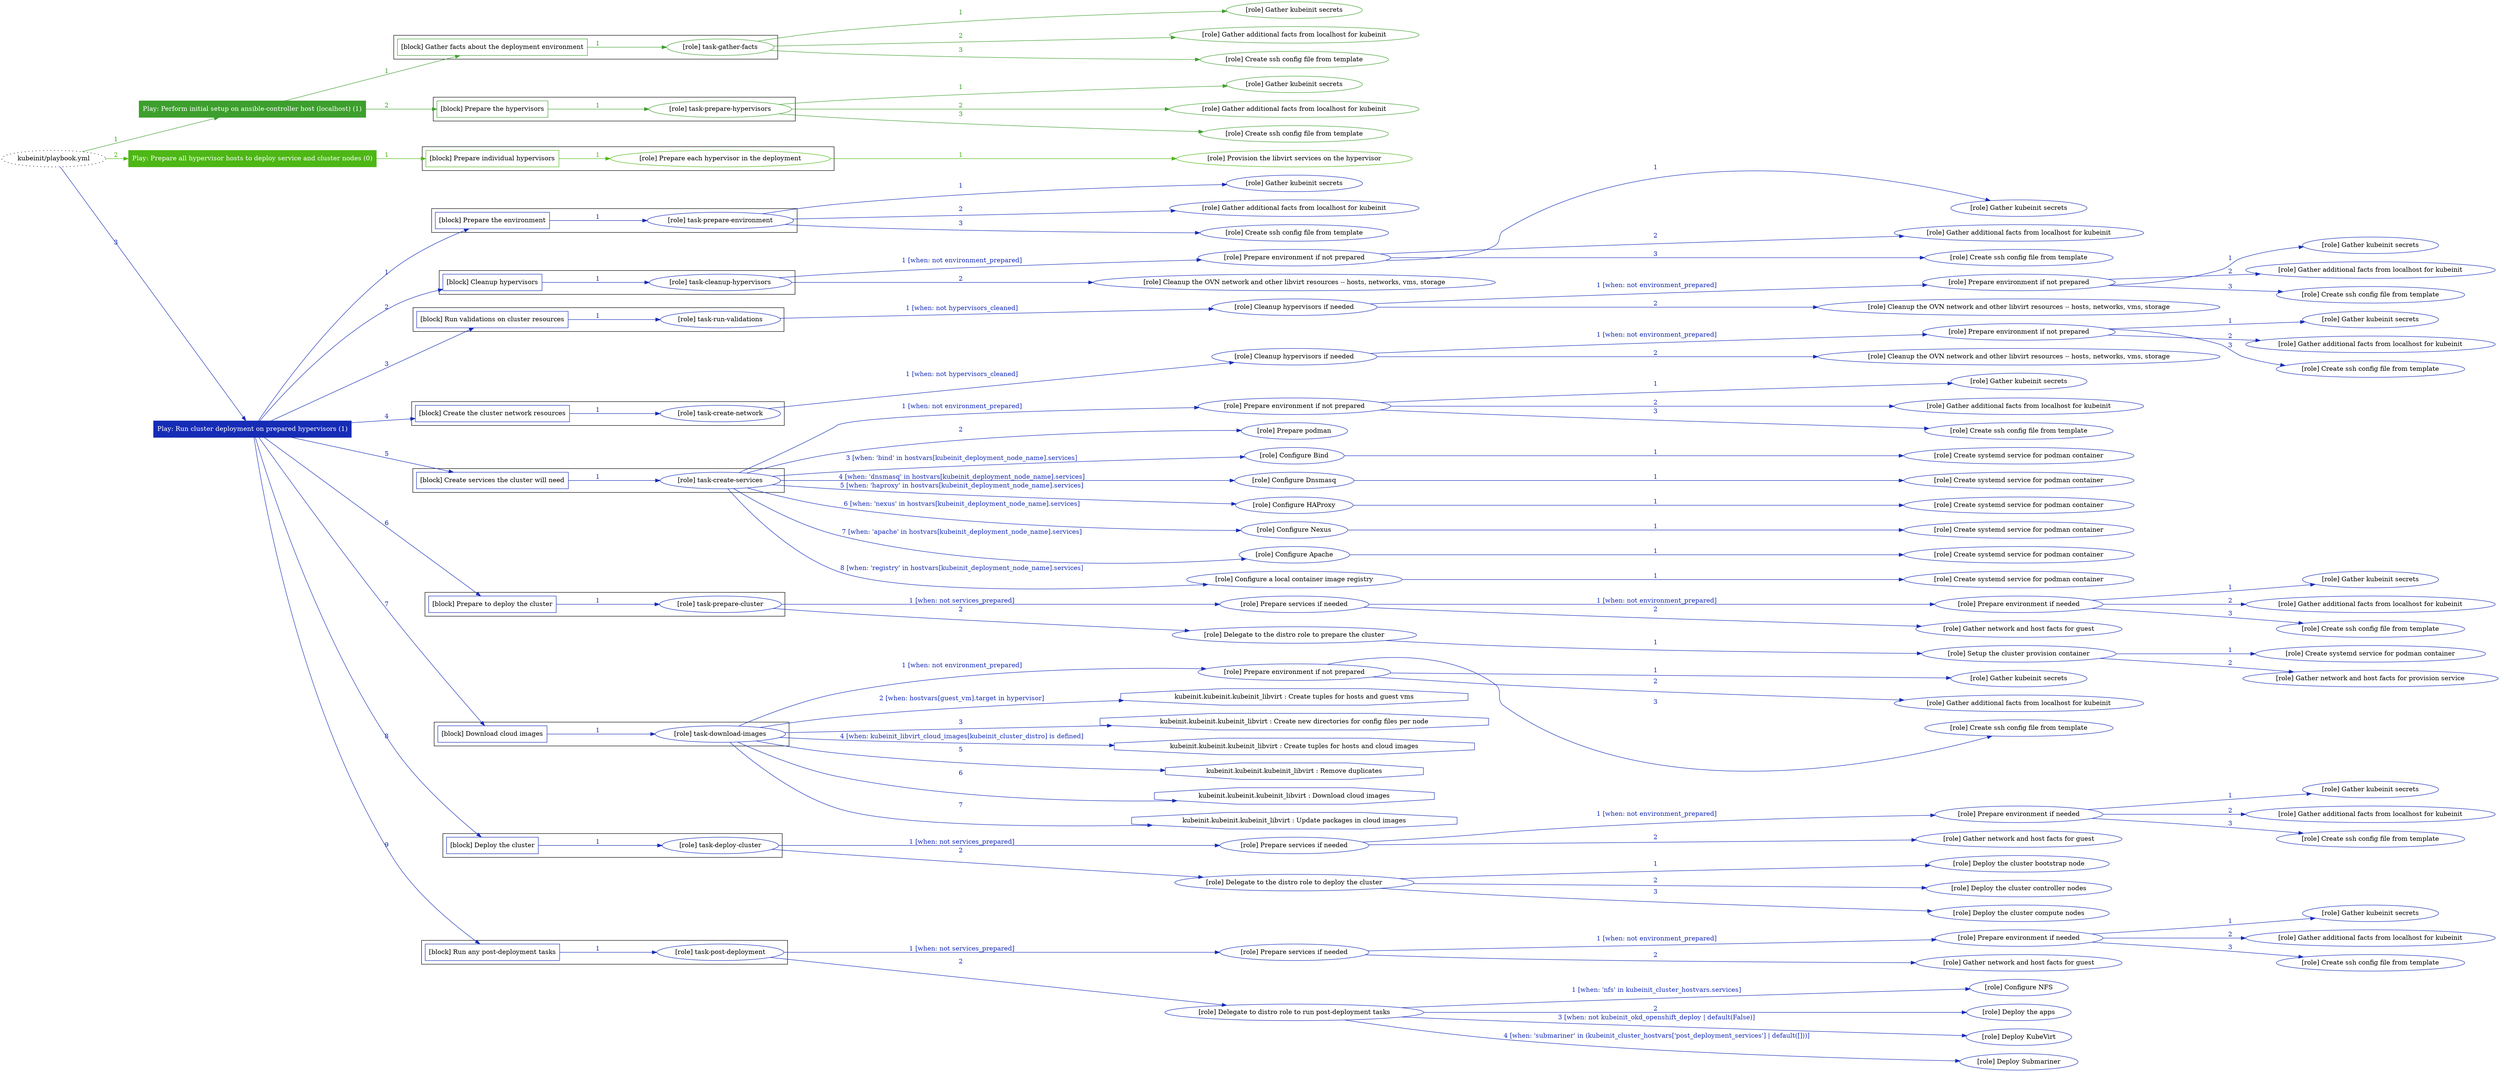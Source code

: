 digraph {
	graph [concentrate=true ordering=in rankdir=LR ratio=fill]
	edge [esep=5 sep=10]
	"kubeinit/playbook.yml" [URL="/home/runner/work/kubeinit/kubeinit/kubeinit/playbook.yml" id=playbook_c44acd4d style=dotted]
	play_6bbec2bb [label="Play: Perform initial setup on ansible-controller host (localhost) (1)" URL="/home/runner/work/kubeinit/kubeinit/kubeinit/playbook.yml" color="#3d9f2d" fontcolor="#ffffff" id=play_6bbec2bb shape=box style=filled tooltip=localhost]
	"kubeinit/playbook.yml" -> play_6bbec2bb [label="1 " color="#3d9f2d" fontcolor="#3d9f2d" id=edge_3ce61eae labeltooltip="1 " tooltip="1 "]
	subgraph "Gather kubeinit secrets" {
		role_589c2256 [label="[role] Gather kubeinit secrets" URL="/home/runner/.ansible/collections/ansible_collections/kubeinit/kubeinit/roles/kubeinit_prepare/tasks/gather_kubeinit_facts.yml" color="#3d9f2d" id=role_589c2256 tooltip="Gather kubeinit secrets"]
	}
	subgraph "Gather additional facts from localhost for kubeinit" {
		role_3e45b62c [label="[role] Gather additional facts from localhost for kubeinit" URL="/home/runner/.ansible/collections/ansible_collections/kubeinit/kubeinit/roles/kubeinit_prepare/tasks/gather_kubeinit_facts.yml" color="#3d9f2d" id=role_3e45b62c tooltip="Gather additional facts from localhost for kubeinit"]
	}
	subgraph "Create ssh config file from template" {
		role_497cdfd7 [label="[role] Create ssh config file from template" URL="/home/runner/.ansible/collections/ansible_collections/kubeinit/kubeinit/roles/kubeinit_prepare/tasks/gather_kubeinit_facts.yml" color="#3d9f2d" id=role_497cdfd7 tooltip="Create ssh config file from template"]
	}
	subgraph "task-gather-facts" {
		role_2dfc15bd [label="[role] task-gather-facts" URL="/home/runner/work/kubeinit/kubeinit/kubeinit/playbook.yml" color="#3d9f2d" id=role_2dfc15bd tooltip="task-gather-facts"]
		role_2dfc15bd -> role_589c2256 [label="1 " color="#3d9f2d" fontcolor="#3d9f2d" id=edge_9f1ac097 labeltooltip="1 " tooltip="1 "]
		role_2dfc15bd -> role_3e45b62c [label="2 " color="#3d9f2d" fontcolor="#3d9f2d" id=edge_ea786be4 labeltooltip="2 " tooltip="2 "]
		role_2dfc15bd -> role_497cdfd7 [label="3 " color="#3d9f2d" fontcolor="#3d9f2d" id=edge_00b90bb7 labeltooltip="3 " tooltip="3 "]
	}
	subgraph "Gather kubeinit secrets" {
		role_42fa08e6 [label="[role] Gather kubeinit secrets" URL="/home/runner/.ansible/collections/ansible_collections/kubeinit/kubeinit/roles/kubeinit_prepare/tasks/gather_kubeinit_facts.yml" color="#3d9f2d" id=role_42fa08e6 tooltip="Gather kubeinit secrets"]
	}
	subgraph "Gather additional facts from localhost for kubeinit" {
		role_f7c7390d [label="[role] Gather additional facts from localhost for kubeinit" URL="/home/runner/.ansible/collections/ansible_collections/kubeinit/kubeinit/roles/kubeinit_prepare/tasks/gather_kubeinit_facts.yml" color="#3d9f2d" id=role_f7c7390d tooltip="Gather additional facts from localhost for kubeinit"]
	}
	subgraph "Create ssh config file from template" {
		role_71146543 [label="[role] Create ssh config file from template" URL="/home/runner/.ansible/collections/ansible_collections/kubeinit/kubeinit/roles/kubeinit_prepare/tasks/gather_kubeinit_facts.yml" color="#3d9f2d" id=role_71146543 tooltip="Create ssh config file from template"]
	}
	subgraph "task-prepare-hypervisors" {
		role_497e82b9 [label="[role] task-prepare-hypervisors" URL="/home/runner/work/kubeinit/kubeinit/kubeinit/playbook.yml" color="#3d9f2d" id=role_497e82b9 tooltip="task-prepare-hypervisors"]
		role_497e82b9 -> role_42fa08e6 [label="1 " color="#3d9f2d" fontcolor="#3d9f2d" id=edge_12dae8dc labeltooltip="1 " tooltip="1 "]
		role_497e82b9 -> role_f7c7390d [label="2 " color="#3d9f2d" fontcolor="#3d9f2d" id=edge_9651e3df labeltooltip="2 " tooltip="2 "]
		role_497e82b9 -> role_71146543 [label="3 " color="#3d9f2d" fontcolor="#3d9f2d" id=edge_b364b541 labeltooltip="3 " tooltip="3 "]
	}
	subgraph "Play: Perform initial setup on ansible-controller host (localhost) (1)" {
		play_6bbec2bb -> block_daea6377 [label=1 color="#3d9f2d" fontcolor="#3d9f2d" id=edge_9ef5305a labeltooltip=1 tooltip=1]
		subgraph cluster_block_daea6377 {
			block_daea6377 [label="[block] Gather facts about the deployment environment" URL="/home/runner/work/kubeinit/kubeinit/kubeinit/playbook.yml" color="#3d9f2d" id=block_daea6377 labeltooltip="Gather facts about the deployment environment" shape=box tooltip="Gather facts about the deployment environment"]
			block_daea6377 -> role_2dfc15bd [label="1 " color="#3d9f2d" fontcolor="#3d9f2d" id=edge_a5cc2e7e labeltooltip="1 " tooltip="1 "]
		}
		play_6bbec2bb -> block_cb2e0233 [label=2 color="#3d9f2d" fontcolor="#3d9f2d" id=edge_3de7223d labeltooltip=2 tooltip=2]
		subgraph cluster_block_cb2e0233 {
			block_cb2e0233 [label="[block] Prepare the hypervisors" URL="/home/runner/work/kubeinit/kubeinit/kubeinit/playbook.yml" color="#3d9f2d" id=block_cb2e0233 labeltooltip="Prepare the hypervisors" shape=box tooltip="Prepare the hypervisors"]
			block_cb2e0233 -> role_497e82b9 [label="1 " color="#3d9f2d" fontcolor="#3d9f2d" id=edge_b16c3959 labeltooltip="1 " tooltip="1 "]
		}
	}
	play_16c9964a [label="Play: Prepare all hypervisor hosts to deploy service and cluster nodes (0)" URL="/home/runner/work/kubeinit/kubeinit/kubeinit/playbook.yml" color="#4db715" fontcolor="#ffffff" id=play_16c9964a shape=box style=filled tooltip="Play: Prepare all hypervisor hosts to deploy service and cluster nodes (0)"]
	"kubeinit/playbook.yml" -> play_16c9964a [label="2 " color="#4db715" fontcolor="#4db715" id=edge_cca80934 labeltooltip="2 " tooltip="2 "]
	subgraph "Provision the libvirt services on the hypervisor" {
		role_de26fa02 [label="[role] Provision the libvirt services on the hypervisor" URL="/home/runner/.ansible/collections/ansible_collections/kubeinit/kubeinit/roles/kubeinit_prepare/tasks/prepare_hypervisor.yml" color="#4db715" id=role_de26fa02 tooltip="Provision the libvirt services on the hypervisor"]
	}
	subgraph "Prepare each hypervisor in the deployment" {
		role_bfa83b4f [label="[role] Prepare each hypervisor in the deployment" URL="/home/runner/work/kubeinit/kubeinit/kubeinit/playbook.yml" color="#4db715" id=role_bfa83b4f tooltip="Prepare each hypervisor in the deployment"]
		role_bfa83b4f -> role_de26fa02 [label="1 " color="#4db715" fontcolor="#4db715" id=edge_636b460a labeltooltip="1 " tooltip="1 "]
	}
	subgraph "Play: Prepare all hypervisor hosts to deploy service and cluster nodes (0)" {
		play_16c9964a -> block_ed9e3ae1 [label=1 color="#4db715" fontcolor="#4db715" id=edge_bd026a0e labeltooltip=1 tooltip=1]
		subgraph cluster_block_ed9e3ae1 {
			block_ed9e3ae1 [label="[block] Prepare individual hypervisors" URL="/home/runner/work/kubeinit/kubeinit/kubeinit/playbook.yml" color="#4db715" id=block_ed9e3ae1 labeltooltip="Prepare individual hypervisors" shape=box tooltip="Prepare individual hypervisors"]
			block_ed9e3ae1 -> role_bfa83b4f [label="1 " color="#4db715" fontcolor="#4db715" id=edge_3496f7f3 labeltooltip="1 " tooltip="1 "]
		}
	}
	play_57caa73f [label="Play: Run cluster deployment on prepared hypervisors (1)" URL="/home/runner/work/kubeinit/kubeinit/kubeinit/playbook.yml" color="#162cb6" fontcolor="#ffffff" id=play_57caa73f shape=box style=filled tooltip=localhost]
	"kubeinit/playbook.yml" -> play_57caa73f [label="3 " color="#162cb6" fontcolor="#162cb6" id=edge_a4cd9ea4 labeltooltip="3 " tooltip="3 "]
	subgraph "Gather kubeinit secrets" {
		role_4fde9536 [label="[role] Gather kubeinit secrets" URL="/home/runner/.ansible/collections/ansible_collections/kubeinit/kubeinit/roles/kubeinit_prepare/tasks/gather_kubeinit_facts.yml" color="#162cb6" id=role_4fde9536 tooltip="Gather kubeinit secrets"]
	}
	subgraph "Gather additional facts from localhost for kubeinit" {
		role_cba67b61 [label="[role] Gather additional facts from localhost for kubeinit" URL="/home/runner/.ansible/collections/ansible_collections/kubeinit/kubeinit/roles/kubeinit_prepare/tasks/gather_kubeinit_facts.yml" color="#162cb6" id=role_cba67b61 tooltip="Gather additional facts from localhost for kubeinit"]
	}
	subgraph "Create ssh config file from template" {
		role_b147d429 [label="[role] Create ssh config file from template" URL="/home/runner/.ansible/collections/ansible_collections/kubeinit/kubeinit/roles/kubeinit_prepare/tasks/gather_kubeinit_facts.yml" color="#162cb6" id=role_b147d429 tooltip="Create ssh config file from template"]
	}
	subgraph "task-prepare-environment" {
		role_48dab712 [label="[role] task-prepare-environment" URL="/home/runner/work/kubeinit/kubeinit/kubeinit/playbook.yml" color="#162cb6" id=role_48dab712 tooltip="task-prepare-environment"]
		role_48dab712 -> role_4fde9536 [label="1 " color="#162cb6" fontcolor="#162cb6" id=edge_eaea280f labeltooltip="1 " tooltip="1 "]
		role_48dab712 -> role_cba67b61 [label="2 " color="#162cb6" fontcolor="#162cb6" id=edge_f9e1754e labeltooltip="2 " tooltip="2 "]
		role_48dab712 -> role_b147d429 [label="3 " color="#162cb6" fontcolor="#162cb6" id=edge_f681b90b labeltooltip="3 " tooltip="3 "]
	}
	subgraph "Gather kubeinit secrets" {
		role_d41594a4 [label="[role] Gather kubeinit secrets" URL="/home/runner/.ansible/collections/ansible_collections/kubeinit/kubeinit/roles/kubeinit_prepare/tasks/gather_kubeinit_facts.yml" color="#162cb6" id=role_d41594a4 tooltip="Gather kubeinit secrets"]
	}
	subgraph "Gather additional facts from localhost for kubeinit" {
		role_10c8cb6e [label="[role] Gather additional facts from localhost for kubeinit" URL="/home/runner/.ansible/collections/ansible_collections/kubeinit/kubeinit/roles/kubeinit_prepare/tasks/gather_kubeinit_facts.yml" color="#162cb6" id=role_10c8cb6e tooltip="Gather additional facts from localhost for kubeinit"]
	}
	subgraph "Create ssh config file from template" {
		role_fbe3b30a [label="[role] Create ssh config file from template" URL="/home/runner/.ansible/collections/ansible_collections/kubeinit/kubeinit/roles/kubeinit_prepare/tasks/gather_kubeinit_facts.yml" color="#162cb6" id=role_fbe3b30a tooltip="Create ssh config file from template"]
	}
	subgraph "Prepare environment if not prepared" {
		role_2cb7bfcf [label="[role] Prepare environment if not prepared" URL="/home/runner/.ansible/collections/ansible_collections/kubeinit/kubeinit/roles/kubeinit_prepare/tasks/cleanup_hypervisors.yml" color="#162cb6" id=role_2cb7bfcf tooltip="Prepare environment if not prepared"]
		role_2cb7bfcf -> role_d41594a4 [label="1 " color="#162cb6" fontcolor="#162cb6" id=edge_c648c135 labeltooltip="1 " tooltip="1 "]
		role_2cb7bfcf -> role_10c8cb6e [label="2 " color="#162cb6" fontcolor="#162cb6" id=edge_0a5154ce labeltooltip="2 " tooltip="2 "]
		role_2cb7bfcf -> role_fbe3b30a [label="3 " color="#162cb6" fontcolor="#162cb6" id=edge_efa2d0a6 labeltooltip="3 " tooltip="3 "]
	}
	subgraph "Cleanup the OVN network and other libvirt resources -- hosts, networks, vms, storage" {
		role_1e38a4c6 [label="[role] Cleanup the OVN network and other libvirt resources -- hosts, networks, vms, storage" URL="/home/runner/.ansible/collections/ansible_collections/kubeinit/kubeinit/roles/kubeinit_prepare/tasks/cleanup_hypervisors.yml" color="#162cb6" id=role_1e38a4c6 tooltip="Cleanup the OVN network and other libvirt resources -- hosts, networks, vms, storage"]
	}
	subgraph "task-cleanup-hypervisors" {
		role_285708bb [label="[role] task-cleanup-hypervisors" URL="/home/runner/work/kubeinit/kubeinit/kubeinit/playbook.yml" color="#162cb6" id=role_285708bb tooltip="task-cleanup-hypervisors"]
		role_285708bb -> role_2cb7bfcf [label="1 [when: not environment_prepared]" color="#162cb6" fontcolor="#162cb6" id=edge_9c49d6aa labeltooltip="1 [when: not environment_prepared]" tooltip="1 [when: not environment_prepared]"]
		role_285708bb -> role_1e38a4c6 [label="2 " color="#162cb6" fontcolor="#162cb6" id=edge_80423993 labeltooltip="2 " tooltip="2 "]
	}
	subgraph "Gather kubeinit secrets" {
		role_78b4fd30 [label="[role] Gather kubeinit secrets" URL="/home/runner/.ansible/collections/ansible_collections/kubeinit/kubeinit/roles/kubeinit_prepare/tasks/gather_kubeinit_facts.yml" color="#162cb6" id=role_78b4fd30 tooltip="Gather kubeinit secrets"]
	}
	subgraph "Gather additional facts from localhost for kubeinit" {
		role_464bf0b4 [label="[role] Gather additional facts from localhost for kubeinit" URL="/home/runner/.ansible/collections/ansible_collections/kubeinit/kubeinit/roles/kubeinit_prepare/tasks/gather_kubeinit_facts.yml" color="#162cb6" id=role_464bf0b4 tooltip="Gather additional facts from localhost for kubeinit"]
	}
	subgraph "Create ssh config file from template" {
		role_bc05e24d [label="[role] Create ssh config file from template" URL="/home/runner/.ansible/collections/ansible_collections/kubeinit/kubeinit/roles/kubeinit_prepare/tasks/gather_kubeinit_facts.yml" color="#162cb6" id=role_bc05e24d tooltip="Create ssh config file from template"]
	}
	subgraph "Prepare environment if not prepared" {
		role_d2af196a [label="[role] Prepare environment if not prepared" URL="/home/runner/.ansible/collections/ansible_collections/kubeinit/kubeinit/roles/kubeinit_prepare/tasks/cleanup_hypervisors.yml" color="#162cb6" id=role_d2af196a tooltip="Prepare environment if not prepared"]
		role_d2af196a -> role_78b4fd30 [label="1 " color="#162cb6" fontcolor="#162cb6" id=edge_9000fa8c labeltooltip="1 " tooltip="1 "]
		role_d2af196a -> role_464bf0b4 [label="2 " color="#162cb6" fontcolor="#162cb6" id=edge_91a88cd5 labeltooltip="2 " tooltip="2 "]
		role_d2af196a -> role_bc05e24d [label="3 " color="#162cb6" fontcolor="#162cb6" id=edge_7598111c labeltooltip="3 " tooltip="3 "]
	}
	subgraph "Cleanup the OVN network and other libvirt resources -- hosts, networks, vms, storage" {
		role_a16177c7 [label="[role] Cleanup the OVN network and other libvirt resources -- hosts, networks, vms, storage" URL="/home/runner/.ansible/collections/ansible_collections/kubeinit/kubeinit/roles/kubeinit_prepare/tasks/cleanup_hypervisors.yml" color="#162cb6" id=role_a16177c7 tooltip="Cleanup the OVN network and other libvirt resources -- hosts, networks, vms, storage"]
	}
	subgraph "Cleanup hypervisors if needed" {
		role_68505297 [label="[role] Cleanup hypervisors if needed" URL="/home/runner/.ansible/collections/ansible_collections/kubeinit/kubeinit/roles/kubeinit_validations/tasks/main.yml" color="#162cb6" id=role_68505297 tooltip="Cleanup hypervisors if needed"]
		role_68505297 -> role_d2af196a [label="1 [when: not environment_prepared]" color="#162cb6" fontcolor="#162cb6" id=edge_34da07a0 labeltooltip="1 [when: not environment_prepared]" tooltip="1 [when: not environment_prepared]"]
		role_68505297 -> role_a16177c7 [label="2 " color="#162cb6" fontcolor="#162cb6" id=edge_4a6a4b1e labeltooltip="2 " tooltip="2 "]
	}
	subgraph "task-run-validations" {
		role_64931ffe [label="[role] task-run-validations" URL="/home/runner/work/kubeinit/kubeinit/kubeinit/playbook.yml" color="#162cb6" id=role_64931ffe tooltip="task-run-validations"]
		role_64931ffe -> role_68505297 [label="1 [when: not hypervisors_cleaned]" color="#162cb6" fontcolor="#162cb6" id=edge_74f003bc labeltooltip="1 [when: not hypervisors_cleaned]" tooltip="1 [when: not hypervisors_cleaned]"]
	}
	subgraph "Gather kubeinit secrets" {
		role_de56bb4e [label="[role] Gather kubeinit secrets" URL="/home/runner/.ansible/collections/ansible_collections/kubeinit/kubeinit/roles/kubeinit_prepare/tasks/gather_kubeinit_facts.yml" color="#162cb6" id=role_de56bb4e tooltip="Gather kubeinit secrets"]
	}
	subgraph "Gather additional facts from localhost for kubeinit" {
		role_d0ab3c47 [label="[role] Gather additional facts from localhost for kubeinit" URL="/home/runner/.ansible/collections/ansible_collections/kubeinit/kubeinit/roles/kubeinit_prepare/tasks/gather_kubeinit_facts.yml" color="#162cb6" id=role_d0ab3c47 tooltip="Gather additional facts from localhost for kubeinit"]
	}
	subgraph "Create ssh config file from template" {
		role_ea7faec3 [label="[role] Create ssh config file from template" URL="/home/runner/.ansible/collections/ansible_collections/kubeinit/kubeinit/roles/kubeinit_prepare/tasks/gather_kubeinit_facts.yml" color="#162cb6" id=role_ea7faec3 tooltip="Create ssh config file from template"]
	}
	subgraph "Prepare environment if not prepared" {
		role_3eb83716 [label="[role] Prepare environment if not prepared" URL="/home/runner/.ansible/collections/ansible_collections/kubeinit/kubeinit/roles/kubeinit_prepare/tasks/cleanup_hypervisors.yml" color="#162cb6" id=role_3eb83716 tooltip="Prepare environment if not prepared"]
		role_3eb83716 -> role_de56bb4e [label="1 " color="#162cb6" fontcolor="#162cb6" id=edge_e8c769e2 labeltooltip="1 " tooltip="1 "]
		role_3eb83716 -> role_d0ab3c47 [label="2 " color="#162cb6" fontcolor="#162cb6" id=edge_7a5d946b labeltooltip="2 " tooltip="2 "]
		role_3eb83716 -> role_ea7faec3 [label="3 " color="#162cb6" fontcolor="#162cb6" id=edge_1b36c320 labeltooltip="3 " tooltip="3 "]
	}
	subgraph "Cleanup the OVN network and other libvirt resources -- hosts, networks, vms, storage" {
		role_ad7ccf0e [label="[role] Cleanup the OVN network and other libvirt resources -- hosts, networks, vms, storage" URL="/home/runner/.ansible/collections/ansible_collections/kubeinit/kubeinit/roles/kubeinit_prepare/tasks/cleanup_hypervisors.yml" color="#162cb6" id=role_ad7ccf0e tooltip="Cleanup the OVN network and other libvirt resources -- hosts, networks, vms, storage"]
	}
	subgraph "Cleanup hypervisors if needed" {
		role_8d6a1036 [label="[role] Cleanup hypervisors if needed" URL="/home/runner/.ansible/collections/ansible_collections/kubeinit/kubeinit/roles/kubeinit_libvirt/tasks/create_network.yml" color="#162cb6" id=role_8d6a1036 tooltip="Cleanup hypervisors if needed"]
		role_8d6a1036 -> role_3eb83716 [label="1 [when: not environment_prepared]" color="#162cb6" fontcolor="#162cb6" id=edge_8ce0fe04 labeltooltip="1 [when: not environment_prepared]" tooltip="1 [when: not environment_prepared]"]
		role_8d6a1036 -> role_ad7ccf0e [label="2 " color="#162cb6" fontcolor="#162cb6" id=edge_56f42912 labeltooltip="2 " tooltip="2 "]
	}
	subgraph "task-create-network" {
		role_8c57a240 [label="[role] task-create-network" URL="/home/runner/work/kubeinit/kubeinit/kubeinit/playbook.yml" color="#162cb6" id=role_8c57a240 tooltip="task-create-network"]
		role_8c57a240 -> role_8d6a1036 [label="1 [when: not hypervisors_cleaned]" color="#162cb6" fontcolor="#162cb6" id=edge_c7ca37fc labeltooltip="1 [when: not hypervisors_cleaned]" tooltip="1 [when: not hypervisors_cleaned]"]
	}
	subgraph "Gather kubeinit secrets" {
		role_bed16e4f [label="[role] Gather kubeinit secrets" URL="/home/runner/.ansible/collections/ansible_collections/kubeinit/kubeinit/roles/kubeinit_prepare/tasks/gather_kubeinit_facts.yml" color="#162cb6" id=role_bed16e4f tooltip="Gather kubeinit secrets"]
	}
	subgraph "Gather additional facts from localhost for kubeinit" {
		role_a6ea98dd [label="[role] Gather additional facts from localhost for kubeinit" URL="/home/runner/.ansible/collections/ansible_collections/kubeinit/kubeinit/roles/kubeinit_prepare/tasks/gather_kubeinit_facts.yml" color="#162cb6" id=role_a6ea98dd tooltip="Gather additional facts from localhost for kubeinit"]
	}
	subgraph "Create ssh config file from template" {
		role_830663f1 [label="[role] Create ssh config file from template" URL="/home/runner/.ansible/collections/ansible_collections/kubeinit/kubeinit/roles/kubeinit_prepare/tasks/gather_kubeinit_facts.yml" color="#162cb6" id=role_830663f1 tooltip="Create ssh config file from template"]
	}
	subgraph "Prepare environment if not prepared" {
		role_85c25229 [label="[role] Prepare environment if not prepared" URL="/home/runner/.ansible/collections/ansible_collections/kubeinit/kubeinit/roles/kubeinit_services/tasks/main.yml" color="#162cb6" id=role_85c25229 tooltip="Prepare environment if not prepared"]
		role_85c25229 -> role_bed16e4f [label="1 " color="#162cb6" fontcolor="#162cb6" id=edge_34ef5d6b labeltooltip="1 " tooltip="1 "]
		role_85c25229 -> role_a6ea98dd [label="2 " color="#162cb6" fontcolor="#162cb6" id=edge_2f14d906 labeltooltip="2 " tooltip="2 "]
		role_85c25229 -> role_830663f1 [label="3 " color="#162cb6" fontcolor="#162cb6" id=edge_dbdcbbba labeltooltip="3 " tooltip="3 "]
	}
	subgraph "Prepare podman" {
		role_cd67925c [label="[role] Prepare podman" URL="/home/runner/.ansible/collections/ansible_collections/kubeinit/kubeinit/roles/kubeinit_services/tasks/00_create_service_pod.yml" color="#162cb6" id=role_cd67925c tooltip="Prepare podman"]
	}
	subgraph "Create systemd service for podman container" {
		role_dec38d7a [label="[role] Create systemd service for podman container" URL="/home/runner/.ansible/collections/ansible_collections/kubeinit/kubeinit/roles/kubeinit_bind/tasks/main.yml" color="#162cb6" id=role_dec38d7a tooltip="Create systemd service for podman container"]
	}
	subgraph "Configure Bind" {
		role_dac620bc [label="[role] Configure Bind" URL="/home/runner/.ansible/collections/ansible_collections/kubeinit/kubeinit/roles/kubeinit_services/tasks/start_services_containers.yml" color="#162cb6" id=role_dac620bc tooltip="Configure Bind"]
		role_dac620bc -> role_dec38d7a [label="1 " color="#162cb6" fontcolor="#162cb6" id=edge_c64bc084 labeltooltip="1 " tooltip="1 "]
	}
	subgraph "Create systemd service for podman container" {
		role_ce531c59 [label="[role] Create systemd service for podman container" URL="/home/runner/.ansible/collections/ansible_collections/kubeinit/kubeinit/roles/kubeinit_dnsmasq/tasks/main.yml" color="#162cb6" id=role_ce531c59 tooltip="Create systemd service for podman container"]
	}
	subgraph "Configure Dnsmasq" {
		role_c2e7d9f1 [label="[role] Configure Dnsmasq" URL="/home/runner/.ansible/collections/ansible_collections/kubeinit/kubeinit/roles/kubeinit_services/tasks/start_services_containers.yml" color="#162cb6" id=role_c2e7d9f1 tooltip="Configure Dnsmasq"]
		role_c2e7d9f1 -> role_ce531c59 [label="1 " color="#162cb6" fontcolor="#162cb6" id=edge_4e3f1af4 labeltooltip="1 " tooltip="1 "]
	}
	subgraph "Create systemd service for podman container" {
		role_cecd9fff [label="[role] Create systemd service for podman container" URL="/home/runner/.ansible/collections/ansible_collections/kubeinit/kubeinit/roles/kubeinit_haproxy/tasks/main.yml" color="#162cb6" id=role_cecd9fff tooltip="Create systemd service for podman container"]
	}
	subgraph "Configure HAProxy" {
		role_22a81da9 [label="[role] Configure HAProxy" URL="/home/runner/.ansible/collections/ansible_collections/kubeinit/kubeinit/roles/kubeinit_services/tasks/start_services_containers.yml" color="#162cb6" id=role_22a81da9 tooltip="Configure HAProxy"]
		role_22a81da9 -> role_cecd9fff [label="1 " color="#162cb6" fontcolor="#162cb6" id=edge_028fe4a8 labeltooltip="1 " tooltip="1 "]
	}
	subgraph "Create systemd service for podman container" {
		role_c4f658c8 [label="[role] Create systemd service for podman container" URL="/home/runner/.ansible/collections/ansible_collections/kubeinit/kubeinit/roles/kubeinit_nexus/tasks/main.yml" color="#162cb6" id=role_c4f658c8 tooltip="Create systemd service for podman container"]
	}
	subgraph "Configure Nexus" {
		role_46b02893 [label="[role] Configure Nexus" URL="/home/runner/.ansible/collections/ansible_collections/kubeinit/kubeinit/roles/kubeinit_services/tasks/start_services_containers.yml" color="#162cb6" id=role_46b02893 tooltip="Configure Nexus"]
		role_46b02893 -> role_c4f658c8 [label="1 " color="#162cb6" fontcolor="#162cb6" id=edge_23366a57 labeltooltip="1 " tooltip="1 "]
	}
	subgraph "Create systemd service for podman container" {
		role_d1865637 [label="[role] Create systemd service for podman container" URL="/home/runner/.ansible/collections/ansible_collections/kubeinit/kubeinit/roles/kubeinit_apache/tasks/main.yml" color="#162cb6" id=role_d1865637 tooltip="Create systemd service for podman container"]
	}
	subgraph "Configure Apache" {
		role_227cbe7a [label="[role] Configure Apache" URL="/home/runner/.ansible/collections/ansible_collections/kubeinit/kubeinit/roles/kubeinit_services/tasks/start_services_containers.yml" color="#162cb6" id=role_227cbe7a tooltip="Configure Apache"]
		role_227cbe7a -> role_d1865637 [label="1 " color="#162cb6" fontcolor="#162cb6" id=edge_6fde41b9 labeltooltip="1 " tooltip="1 "]
	}
	subgraph "Create systemd service for podman container" {
		role_39365409 [label="[role] Create systemd service for podman container" URL="/home/runner/.ansible/collections/ansible_collections/kubeinit/kubeinit/roles/kubeinit_registry/tasks/main.yml" color="#162cb6" id=role_39365409 tooltip="Create systemd service for podman container"]
	}
	subgraph "Configure a local container image registry" {
		role_f03372f1 [label="[role] Configure a local container image registry" URL="/home/runner/.ansible/collections/ansible_collections/kubeinit/kubeinit/roles/kubeinit_services/tasks/start_services_containers.yml" color="#162cb6" id=role_f03372f1 tooltip="Configure a local container image registry"]
		role_f03372f1 -> role_39365409 [label="1 " color="#162cb6" fontcolor="#162cb6" id=edge_d4025996 labeltooltip="1 " tooltip="1 "]
	}
	subgraph "task-create-services" {
		role_d6c7e103 [label="[role] task-create-services" URL="/home/runner/work/kubeinit/kubeinit/kubeinit/playbook.yml" color="#162cb6" id=role_d6c7e103 tooltip="task-create-services"]
		role_d6c7e103 -> role_85c25229 [label="1 [when: not environment_prepared]" color="#162cb6" fontcolor="#162cb6" id=edge_43377682 labeltooltip="1 [when: not environment_prepared]" tooltip="1 [when: not environment_prepared]"]
		role_d6c7e103 -> role_cd67925c [label="2 " color="#162cb6" fontcolor="#162cb6" id=edge_f5b75b99 labeltooltip="2 " tooltip="2 "]
		role_d6c7e103 -> role_dac620bc [label="3 [when: 'bind' in hostvars[kubeinit_deployment_node_name].services]" color="#162cb6" fontcolor="#162cb6" id=edge_4690e2ce labeltooltip="3 [when: 'bind' in hostvars[kubeinit_deployment_node_name].services]" tooltip="3 [when: 'bind' in hostvars[kubeinit_deployment_node_name].services]"]
		role_d6c7e103 -> role_c2e7d9f1 [label="4 [when: 'dnsmasq' in hostvars[kubeinit_deployment_node_name].services]" color="#162cb6" fontcolor="#162cb6" id=edge_03c698bc labeltooltip="4 [when: 'dnsmasq' in hostvars[kubeinit_deployment_node_name].services]" tooltip="4 [when: 'dnsmasq' in hostvars[kubeinit_deployment_node_name].services]"]
		role_d6c7e103 -> role_22a81da9 [label="5 [when: 'haproxy' in hostvars[kubeinit_deployment_node_name].services]" color="#162cb6" fontcolor="#162cb6" id=edge_1a9f1ac7 labeltooltip="5 [when: 'haproxy' in hostvars[kubeinit_deployment_node_name].services]" tooltip="5 [when: 'haproxy' in hostvars[kubeinit_deployment_node_name].services]"]
		role_d6c7e103 -> role_46b02893 [label="6 [when: 'nexus' in hostvars[kubeinit_deployment_node_name].services]" color="#162cb6" fontcolor="#162cb6" id=edge_afd7beaf labeltooltip="6 [when: 'nexus' in hostvars[kubeinit_deployment_node_name].services]" tooltip="6 [when: 'nexus' in hostvars[kubeinit_deployment_node_name].services]"]
		role_d6c7e103 -> role_227cbe7a [label="7 [when: 'apache' in hostvars[kubeinit_deployment_node_name].services]" color="#162cb6" fontcolor="#162cb6" id=edge_c75020e2 labeltooltip="7 [when: 'apache' in hostvars[kubeinit_deployment_node_name].services]" tooltip="7 [when: 'apache' in hostvars[kubeinit_deployment_node_name].services]"]
		role_d6c7e103 -> role_f03372f1 [label="8 [when: 'registry' in hostvars[kubeinit_deployment_node_name].services]" color="#162cb6" fontcolor="#162cb6" id=edge_3dfae17e labeltooltip="8 [when: 'registry' in hostvars[kubeinit_deployment_node_name].services]" tooltip="8 [when: 'registry' in hostvars[kubeinit_deployment_node_name].services]"]
	}
	subgraph "Gather kubeinit secrets" {
		role_d14c1191 [label="[role] Gather kubeinit secrets" URL="/home/runner/.ansible/collections/ansible_collections/kubeinit/kubeinit/roles/kubeinit_prepare/tasks/gather_kubeinit_facts.yml" color="#162cb6" id=role_d14c1191 tooltip="Gather kubeinit secrets"]
	}
	subgraph "Gather additional facts from localhost for kubeinit" {
		role_dfd3ad57 [label="[role] Gather additional facts from localhost for kubeinit" URL="/home/runner/.ansible/collections/ansible_collections/kubeinit/kubeinit/roles/kubeinit_prepare/tasks/gather_kubeinit_facts.yml" color="#162cb6" id=role_dfd3ad57 tooltip="Gather additional facts from localhost for kubeinit"]
	}
	subgraph "Create ssh config file from template" {
		role_4040f431 [label="[role] Create ssh config file from template" URL="/home/runner/.ansible/collections/ansible_collections/kubeinit/kubeinit/roles/kubeinit_prepare/tasks/gather_kubeinit_facts.yml" color="#162cb6" id=role_4040f431 tooltip="Create ssh config file from template"]
	}
	subgraph "Prepare environment if needed" {
		role_ad2b7d79 [label="[role] Prepare environment if needed" URL="/home/runner/.ansible/collections/ansible_collections/kubeinit/kubeinit/roles/kubeinit_services/tasks/prepare_services.yml" color="#162cb6" id=role_ad2b7d79 tooltip="Prepare environment if needed"]
		role_ad2b7d79 -> role_d14c1191 [label="1 " color="#162cb6" fontcolor="#162cb6" id=edge_a9635bb5 labeltooltip="1 " tooltip="1 "]
		role_ad2b7d79 -> role_dfd3ad57 [label="2 " color="#162cb6" fontcolor="#162cb6" id=edge_bffac188 labeltooltip="2 " tooltip="2 "]
		role_ad2b7d79 -> role_4040f431 [label="3 " color="#162cb6" fontcolor="#162cb6" id=edge_e52bfc0a labeltooltip="3 " tooltip="3 "]
	}
	subgraph "Gather network and host facts for guest" {
		role_302e3b8e [label="[role] Gather network and host facts for guest" URL="/home/runner/.ansible/collections/ansible_collections/kubeinit/kubeinit/roles/kubeinit_services/tasks/prepare_services.yml" color="#162cb6" id=role_302e3b8e tooltip="Gather network and host facts for guest"]
	}
	subgraph "Prepare services if needed" {
		role_0da27477 [label="[role] Prepare services if needed" URL="/home/runner/.ansible/collections/ansible_collections/kubeinit/kubeinit/roles/kubeinit_prepare/tasks/prepare_cluster.yml" color="#162cb6" id=role_0da27477 tooltip="Prepare services if needed"]
		role_0da27477 -> role_ad2b7d79 [label="1 [when: not environment_prepared]" color="#162cb6" fontcolor="#162cb6" id=edge_a486302b labeltooltip="1 [when: not environment_prepared]" tooltip="1 [when: not environment_prepared]"]
		role_0da27477 -> role_302e3b8e [label="2 " color="#162cb6" fontcolor="#162cb6" id=edge_e2719f8a labeltooltip="2 " tooltip="2 "]
	}
	subgraph "Create systemd service for podman container" {
		role_8526b5c9 [label="[role] Create systemd service for podman container" URL="/home/runner/.ansible/collections/ansible_collections/kubeinit/kubeinit/roles/kubeinit_services/tasks/create_provision_container.yml" color="#162cb6" id=role_8526b5c9 tooltip="Create systemd service for podman container"]
	}
	subgraph "Gather network and host facts for provision service" {
		role_9bc81e7d [label="[role] Gather network and host facts for provision service" URL="/home/runner/.ansible/collections/ansible_collections/kubeinit/kubeinit/roles/kubeinit_services/tasks/create_provision_container.yml" color="#162cb6" id=role_9bc81e7d tooltip="Gather network and host facts for provision service"]
	}
	subgraph "Setup the cluster provision container" {
		role_f05be8be [label="[role] Setup the cluster provision container" URL="/home/runner/.ansible/collections/ansible_collections/kubeinit/kubeinit/roles/kubeinit_okd/tasks/prepare_cluster.yml" color="#162cb6" id=role_f05be8be tooltip="Setup the cluster provision container"]
		role_f05be8be -> role_8526b5c9 [label="1 " color="#162cb6" fontcolor="#162cb6" id=edge_5dd377b7 labeltooltip="1 " tooltip="1 "]
		role_f05be8be -> role_9bc81e7d [label="2 " color="#162cb6" fontcolor="#162cb6" id=edge_79e9ddfc labeltooltip="2 " tooltip="2 "]
	}
	subgraph "Delegate to the distro role to prepare the cluster" {
		role_9c2292da [label="[role] Delegate to the distro role to prepare the cluster" URL="/home/runner/.ansible/collections/ansible_collections/kubeinit/kubeinit/roles/kubeinit_prepare/tasks/prepare_cluster.yml" color="#162cb6" id=role_9c2292da tooltip="Delegate to the distro role to prepare the cluster"]
		role_9c2292da -> role_f05be8be [label="1 " color="#162cb6" fontcolor="#162cb6" id=edge_07b2c7a6 labeltooltip="1 " tooltip="1 "]
	}
	subgraph "task-prepare-cluster" {
		role_c7f69eb5 [label="[role] task-prepare-cluster" URL="/home/runner/work/kubeinit/kubeinit/kubeinit/playbook.yml" color="#162cb6" id=role_c7f69eb5 tooltip="task-prepare-cluster"]
		role_c7f69eb5 -> role_0da27477 [label="1 [when: not services_prepared]" color="#162cb6" fontcolor="#162cb6" id=edge_b4deb4e7 labeltooltip="1 [when: not services_prepared]" tooltip="1 [when: not services_prepared]"]
		role_c7f69eb5 -> role_9c2292da [label="2 " color="#162cb6" fontcolor="#162cb6" id=edge_790ae477 labeltooltip="2 " tooltip="2 "]
	}
	subgraph "Gather kubeinit secrets" {
		role_0468b7aa [label="[role] Gather kubeinit secrets" URL="/home/runner/.ansible/collections/ansible_collections/kubeinit/kubeinit/roles/kubeinit_prepare/tasks/gather_kubeinit_facts.yml" color="#162cb6" id=role_0468b7aa tooltip="Gather kubeinit secrets"]
	}
	subgraph "Gather additional facts from localhost for kubeinit" {
		role_045d8d0e [label="[role] Gather additional facts from localhost for kubeinit" URL="/home/runner/.ansible/collections/ansible_collections/kubeinit/kubeinit/roles/kubeinit_prepare/tasks/gather_kubeinit_facts.yml" color="#162cb6" id=role_045d8d0e tooltip="Gather additional facts from localhost for kubeinit"]
	}
	subgraph "Create ssh config file from template" {
		role_2effd4b2 [label="[role] Create ssh config file from template" URL="/home/runner/.ansible/collections/ansible_collections/kubeinit/kubeinit/roles/kubeinit_prepare/tasks/gather_kubeinit_facts.yml" color="#162cb6" id=role_2effd4b2 tooltip="Create ssh config file from template"]
	}
	subgraph "Prepare environment if not prepared" {
		role_736ce2da [label="[role] Prepare environment if not prepared" URL="/home/runner/.ansible/collections/ansible_collections/kubeinit/kubeinit/roles/kubeinit_libvirt/tasks/download_cloud_images.yml" color="#162cb6" id=role_736ce2da tooltip="Prepare environment if not prepared"]
		role_736ce2da -> role_0468b7aa [label="1 " color="#162cb6" fontcolor="#162cb6" id=edge_70e6e63e labeltooltip="1 " tooltip="1 "]
		role_736ce2da -> role_045d8d0e [label="2 " color="#162cb6" fontcolor="#162cb6" id=edge_c74fa637 labeltooltip="2 " tooltip="2 "]
		role_736ce2da -> role_2effd4b2 [label="3 " color="#162cb6" fontcolor="#162cb6" id=edge_5930213f labeltooltip="3 " tooltip="3 "]
	}
	subgraph "task-download-images" {
		role_79e4858f [label="[role] task-download-images" URL="/home/runner/work/kubeinit/kubeinit/kubeinit/playbook.yml" color="#162cb6" id=role_79e4858f tooltip="task-download-images"]
		role_79e4858f -> role_736ce2da [label="1 [when: not environment_prepared]" color="#162cb6" fontcolor="#162cb6" id=edge_f0a54878 labeltooltip="1 [when: not environment_prepared]" tooltip="1 [when: not environment_prepared]"]
		task_80ec06f3 [label="kubeinit.kubeinit.kubeinit_libvirt : Create tuples for hosts and guest vms" URL="/home/runner/.ansible/collections/ansible_collections/kubeinit/kubeinit/roles/kubeinit_libvirt/tasks/download_cloud_images.yml" color="#162cb6" id=task_80ec06f3 shape=octagon tooltip="kubeinit.kubeinit.kubeinit_libvirt : Create tuples for hosts and guest vms"]
		role_79e4858f -> task_80ec06f3 [label="2 [when: hostvars[guest_vm].target in hypervisor]" color="#162cb6" fontcolor="#162cb6" id=edge_ccdd8e78 labeltooltip="2 [when: hostvars[guest_vm].target in hypervisor]" tooltip="2 [when: hostvars[guest_vm].target in hypervisor]"]
		task_a9936d4c [label="kubeinit.kubeinit.kubeinit_libvirt : Create new directories for config files per node" URL="/home/runner/.ansible/collections/ansible_collections/kubeinit/kubeinit/roles/kubeinit_libvirt/tasks/download_cloud_images.yml" color="#162cb6" id=task_a9936d4c shape=octagon tooltip="kubeinit.kubeinit.kubeinit_libvirt : Create new directories for config files per node"]
		role_79e4858f -> task_a9936d4c [label="3 " color="#162cb6" fontcolor="#162cb6" id=edge_f5598cac labeltooltip="3 " tooltip="3 "]
		task_08733c9b [label="kubeinit.kubeinit.kubeinit_libvirt : Create tuples for hosts and cloud images" URL="/home/runner/.ansible/collections/ansible_collections/kubeinit/kubeinit/roles/kubeinit_libvirt/tasks/download_cloud_images.yml" color="#162cb6" id=task_08733c9b shape=octagon tooltip="kubeinit.kubeinit.kubeinit_libvirt : Create tuples for hosts and cloud images"]
		role_79e4858f -> task_08733c9b [label="4 [when: kubeinit_libvirt_cloud_images[kubeinit_cluster_distro] is defined]" color="#162cb6" fontcolor="#162cb6" id=edge_07139943 labeltooltip="4 [when: kubeinit_libvirt_cloud_images[kubeinit_cluster_distro] is defined]" tooltip="4 [when: kubeinit_libvirt_cloud_images[kubeinit_cluster_distro] is defined]"]
		task_32441bfb [label="kubeinit.kubeinit.kubeinit_libvirt : Remove duplicates" URL="/home/runner/.ansible/collections/ansible_collections/kubeinit/kubeinit/roles/kubeinit_libvirt/tasks/download_cloud_images.yml" color="#162cb6" id=task_32441bfb shape=octagon tooltip="kubeinit.kubeinit.kubeinit_libvirt : Remove duplicates"]
		role_79e4858f -> task_32441bfb [label="5 " color="#162cb6" fontcolor="#162cb6" id=edge_94e5240a labeltooltip="5 " tooltip="5 "]
		task_6fb26f3e [label="kubeinit.kubeinit.kubeinit_libvirt : Download cloud images" URL="/home/runner/.ansible/collections/ansible_collections/kubeinit/kubeinit/roles/kubeinit_libvirt/tasks/download_cloud_images.yml" color="#162cb6" id=task_6fb26f3e shape=octagon tooltip="kubeinit.kubeinit.kubeinit_libvirt : Download cloud images"]
		role_79e4858f -> task_6fb26f3e [label="6 " color="#162cb6" fontcolor="#162cb6" id=edge_66b0a505 labeltooltip="6 " tooltip="6 "]
		task_081fd7f2 [label="kubeinit.kubeinit.kubeinit_libvirt : Update packages in cloud images" URL="/home/runner/.ansible/collections/ansible_collections/kubeinit/kubeinit/roles/kubeinit_libvirt/tasks/download_cloud_images.yml" color="#162cb6" id=task_081fd7f2 shape=octagon tooltip="kubeinit.kubeinit.kubeinit_libvirt : Update packages in cloud images"]
		role_79e4858f -> task_081fd7f2 [label="7 " color="#162cb6" fontcolor="#162cb6" id=edge_dc8f1391 labeltooltip="7 " tooltip="7 "]
	}
	subgraph "Gather kubeinit secrets" {
		role_717616ea [label="[role] Gather kubeinit secrets" URL="/home/runner/.ansible/collections/ansible_collections/kubeinit/kubeinit/roles/kubeinit_prepare/tasks/gather_kubeinit_facts.yml" color="#162cb6" id=role_717616ea tooltip="Gather kubeinit secrets"]
	}
	subgraph "Gather additional facts from localhost for kubeinit" {
		role_d643c6f7 [label="[role] Gather additional facts from localhost for kubeinit" URL="/home/runner/.ansible/collections/ansible_collections/kubeinit/kubeinit/roles/kubeinit_prepare/tasks/gather_kubeinit_facts.yml" color="#162cb6" id=role_d643c6f7 tooltip="Gather additional facts from localhost for kubeinit"]
	}
	subgraph "Create ssh config file from template" {
		role_ea5b806b [label="[role] Create ssh config file from template" URL="/home/runner/.ansible/collections/ansible_collections/kubeinit/kubeinit/roles/kubeinit_prepare/tasks/gather_kubeinit_facts.yml" color="#162cb6" id=role_ea5b806b tooltip="Create ssh config file from template"]
	}
	subgraph "Prepare environment if needed" {
		role_5e0cceb5 [label="[role] Prepare environment if needed" URL="/home/runner/.ansible/collections/ansible_collections/kubeinit/kubeinit/roles/kubeinit_services/tasks/prepare_services.yml" color="#162cb6" id=role_5e0cceb5 tooltip="Prepare environment if needed"]
		role_5e0cceb5 -> role_717616ea [label="1 " color="#162cb6" fontcolor="#162cb6" id=edge_3095d756 labeltooltip="1 " tooltip="1 "]
		role_5e0cceb5 -> role_d643c6f7 [label="2 " color="#162cb6" fontcolor="#162cb6" id=edge_147f9cef labeltooltip="2 " tooltip="2 "]
		role_5e0cceb5 -> role_ea5b806b [label="3 " color="#162cb6" fontcolor="#162cb6" id=edge_9519947d labeltooltip="3 " tooltip="3 "]
	}
	subgraph "Gather network and host facts for guest" {
		role_b1416f76 [label="[role] Gather network and host facts for guest" URL="/home/runner/.ansible/collections/ansible_collections/kubeinit/kubeinit/roles/kubeinit_services/tasks/prepare_services.yml" color="#162cb6" id=role_b1416f76 tooltip="Gather network and host facts for guest"]
	}
	subgraph "Prepare services if needed" {
		role_f8ca1eba [label="[role] Prepare services if needed" URL="/home/runner/.ansible/collections/ansible_collections/kubeinit/kubeinit/roles/kubeinit_prepare/tasks/deploy_cluster.yml" color="#162cb6" id=role_f8ca1eba tooltip="Prepare services if needed"]
		role_f8ca1eba -> role_5e0cceb5 [label="1 [when: not environment_prepared]" color="#162cb6" fontcolor="#162cb6" id=edge_b68cf3dc labeltooltip="1 [when: not environment_prepared]" tooltip="1 [when: not environment_prepared]"]
		role_f8ca1eba -> role_b1416f76 [label="2 " color="#162cb6" fontcolor="#162cb6" id=edge_c11714db labeltooltip="2 " tooltip="2 "]
	}
	subgraph "Deploy the cluster bootstrap node" {
		role_347b768e [label="[role] Deploy the cluster bootstrap node" URL="/home/runner/.ansible/collections/ansible_collections/kubeinit/kubeinit/roles/kubeinit_okd/tasks/main.yml" color="#162cb6" id=role_347b768e tooltip="Deploy the cluster bootstrap node"]
	}
	subgraph "Deploy the cluster controller nodes" {
		role_5514c681 [label="[role] Deploy the cluster controller nodes" URL="/home/runner/.ansible/collections/ansible_collections/kubeinit/kubeinit/roles/kubeinit_okd/tasks/main.yml" color="#162cb6" id=role_5514c681 tooltip="Deploy the cluster controller nodes"]
	}
	subgraph "Deploy the cluster compute nodes" {
		role_4341d273 [label="[role] Deploy the cluster compute nodes" URL="/home/runner/.ansible/collections/ansible_collections/kubeinit/kubeinit/roles/kubeinit_okd/tasks/main.yml" color="#162cb6" id=role_4341d273 tooltip="Deploy the cluster compute nodes"]
	}
	subgraph "Delegate to the distro role to deploy the cluster" {
		role_c7193450 [label="[role] Delegate to the distro role to deploy the cluster" URL="/home/runner/.ansible/collections/ansible_collections/kubeinit/kubeinit/roles/kubeinit_prepare/tasks/deploy_cluster.yml" color="#162cb6" id=role_c7193450 tooltip="Delegate to the distro role to deploy the cluster"]
		role_c7193450 -> role_347b768e [label="1 " color="#162cb6" fontcolor="#162cb6" id=edge_ff593c60 labeltooltip="1 " tooltip="1 "]
		role_c7193450 -> role_5514c681 [label="2 " color="#162cb6" fontcolor="#162cb6" id=edge_9057ae7e labeltooltip="2 " tooltip="2 "]
		role_c7193450 -> role_4341d273 [label="3 " color="#162cb6" fontcolor="#162cb6" id=edge_47a3ab3e labeltooltip="3 " tooltip="3 "]
	}
	subgraph "task-deploy-cluster" {
		role_61f6abf1 [label="[role] task-deploy-cluster" URL="/home/runner/work/kubeinit/kubeinit/kubeinit/playbook.yml" color="#162cb6" id=role_61f6abf1 tooltip="task-deploy-cluster"]
		role_61f6abf1 -> role_f8ca1eba [label="1 [when: not services_prepared]" color="#162cb6" fontcolor="#162cb6" id=edge_5f9ead3f labeltooltip="1 [when: not services_prepared]" tooltip="1 [when: not services_prepared]"]
		role_61f6abf1 -> role_c7193450 [label="2 " color="#162cb6" fontcolor="#162cb6" id=edge_75b562f3 labeltooltip="2 " tooltip="2 "]
	}
	subgraph "Gather kubeinit secrets" {
		role_19483d44 [label="[role] Gather kubeinit secrets" URL="/home/runner/.ansible/collections/ansible_collections/kubeinit/kubeinit/roles/kubeinit_prepare/tasks/gather_kubeinit_facts.yml" color="#162cb6" id=role_19483d44 tooltip="Gather kubeinit secrets"]
	}
	subgraph "Gather additional facts from localhost for kubeinit" {
		role_2b556b18 [label="[role] Gather additional facts from localhost for kubeinit" URL="/home/runner/.ansible/collections/ansible_collections/kubeinit/kubeinit/roles/kubeinit_prepare/tasks/gather_kubeinit_facts.yml" color="#162cb6" id=role_2b556b18 tooltip="Gather additional facts from localhost for kubeinit"]
	}
	subgraph "Create ssh config file from template" {
		role_b35bbf15 [label="[role] Create ssh config file from template" URL="/home/runner/.ansible/collections/ansible_collections/kubeinit/kubeinit/roles/kubeinit_prepare/tasks/gather_kubeinit_facts.yml" color="#162cb6" id=role_b35bbf15 tooltip="Create ssh config file from template"]
	}
	subgraph "Prepare environment if needed" {
		role_9f44f2d8 [label="[role] Prepare environment if needed" URL="/home/runner/.ansible/collections/ansible_collections/kubeinit/kubeinit/roles/kubeinit_services/tasks/prepare_services.yml" color="#162cb6" id=role_9f44f2d8 tooltip="Prepare environment if needed"]
		role_9f44f2d8 -> role_19483d44 [label="1 " color="#162cb6" fontcolor="#162cb6" id=edge_602daa48 labeltooltip="1 " tooltip="1 "]
		role_9f44f2d8 -> role_2b556b18 [label="2 " color="#162cb6" fontcolor="#162cb6" id=edge_ee540297 labeltooltip="2 " tooltip="2 "]
		role_9f44f2d8 -> role_b35bbf15 [label="3 " color="#162cb6" fontcolor="#162cb6" id=edge_7b73f953 labeltooltip="3 " tooltip="3 "]
	}
	subgraph "Gather network and host facts for guest" {
		role_ac78c097 [label="[role] Gather network and host facts for guest" URL="/home/runner/.ansible/collections/ansible_collections/kubeinit/kubeinit/roles/kubeinit_services/tasks/prepare_services.yml" color="#162cb6" id=role_ac78c097 tooltip="Gather network and host facts for guest"]
	}
	subgraph "Prepare services if needed" {
		role_0f0ce088 [label="[role] Prepare services if needed" URL="/home/runner/.ansible/collections/ansible_collections/kubeinit/kubeinit/roles/kubeinit_prepare/tasks/post_deployment.yml" color="#162cb6" id=role_0f0ce088 tooltip="Prepare services if needed"]
		role_0f0ce088 -> role_9f44f2d8 [label="1 [when: not environment_prepared]" color="#162cb6" fontcolor="#162cb6" id=edge_90387901 labeltooltip="1 [when: not environment_prepared]" tooltip="1 [when: not environment_prepared]"]
		role_0f0ce088 -> role_ac78c097 [label="2 " color="#162cb6" fontcolor="#162cb6" id=edge_50da84a0 labeltooltip="2 " tooltip="2 "]
	}
	subgraph "Configure NFS" {
		role_a2068480 [label="[role] Configure NFS" URL="/home/runner/.ansible/collections/ansible_collections/kubeinit/kubeinit/roles/kubeinit_okd/tasks/post_deployment_tasks.yml" color="#162cb6" id=role_a2068480 tooltip="Configure NFS"]
	}
	subgraph "Deploy the apps" {
		role_017ea95f [label="[role] Deploy the apps" URL="/home/runner/.ansible/collections/ansible_collections/kubeinit/kubeinit/roles/kubeinit_okd/tasks/post_deployment_tasks.yml" color="#162cb6" id=role_017ea95f tooltip="Deploy the apps"]
	}
	subgraph "Deploy KubeVirt" {
		role_dabe63a1 [label="[role] Deploy KubeVirt" URL="/home/runner/.ansible/collections/ansible_collections/kubeinit/kubeinit/roles/kubeinit_okd/tasks/post_deployment_tasks.yml" color="#162cb6" id=role_dabe63a1 tooltip="Deploy KubeVirt"]
	}
	subgraph "Deploy Submariner" {
		role_361e3875 [label="[role] Deploy Submariner" URL="/home/runner/.ansible/collections/ansible_collections/kubeinit/kubeinit/roles/kubeinit_okd/tasks/post_deployment_tasks.yml" color="#162cb6" id=role_361e3875 tooltip="Deploy Submariner"]
	}
	subgraph "Delegate to distro role to run post-deployment tasks" {
		role_ecdb3f42 [label="[role] Delegate to distro role to run post-deployment tasks" URL="/home/runner/.ansible/collections/ansible_collections/kubeinit/kubeinit/roles/kubeinit_prepare/tasks/post_deployment.yml" color="#162cb6" id=role_ecdb3f42 tooltip="Delegate to distro role to run post-deployment tasks"]
		role_ecdb3f42 -> role_a2068480 [label="1 [when: 'nfs' in kubeinit_cluster_hostvars.services]" color="#162cb6" fontcolor="#162cb6" id=edge_81420d4c labeltooltip="1 [when: 'nfs' in kubeinit_cluster_hostvars.services]" tooltip="1 [when: 'nfs' in kubeinit_cluster_hostvars.services]"]
		role_ecdb3f42 -> role_017ea95f [label="2 " color="#162cb6" fontcolor="#162cb6" id=edge_195d41ef labeltooltip="2 " tooltip="2 "]
		role_ecdb3f42 -> role_dabe63a1 [label="3 [when: not kubeinit_okd_openshift_deploy | default(False)]" color="#162cb6" fontcolor="#162cb6" id=edge_1c623a16 labeltooltip="3 [when: not kubeinit_okd_openshift_deploy | default(False)]" tooltip="3 [when: not kubeinit_okd_openshift_deploy | default(False)]"]
		role_ecdb3f42 -> role_361e3875 [label="4 [when: 'submariner' in (kubeinit_cluster_hostvars['post_deployment_services'] | default([]))]" color="#162cb6" fontcolor="#162cb6" id=edge_b0c41414 labeltooltip="4 [when: 'submariner' in (kubeinit_cluster_hostvars['post_deployment_services'] | default([]))]" tooltip="4 [when: 'submariner' in (kubeinit_cluster_hostvars['post_deployment_services'] | default([]))]"]
	}
	subgraph "task-post-deployment" {
		role_33b0b4f4 [label="[role] task-post-deployment" URL="/home/runner/work/kubeinit/kubeinit/kubeinit/playbook.yml" color="#162cb6" id=role_33b0b4f4 tooltip="task-post-deployment"]
		role_33b0b4f4 -> role_0f0ce088 [label="1 [when: not services_prepared]" color="#162cb6" fontcolor="#162cb6" id=edge_a5434949 labeltooltip="1 [when: not services_prepared]" tooltip="1 [when: not services_prepared]"]
		role_33b0b4f4 -> role_ecdb3f42 [label="2 " color="#162cb6" fontcolor="#162cb6" id=edge_72225cfc labeltooltip="2 " tooltip="2 "]
	}
	subgraph "Play: Run cluster deployment on prepared hypervisors (1)" {
		play_57caa73f -> block_6c5b1658 [label=1 color="#162cb6" fontcolor="#162cb6" id=edge_dc62edf8 labeltooltip=1 tooltip=1]
		subgraph cluster_block_6c5b1658 {
			block_6c5b1658 [label="[block] Prepare the environment" URL="/home/runner/work/kubeinit/kubeinit/kubeinit/playbook.yml" color="#162cb6" id=block_6c5b1658 labeltooltip="Prepare the environment" shape=box tooltip="Prepare the environment"]
			block_6c5b1658 -> role_48dab712 [label="1 " color="#162cb6" fontcolor="#162cb6" id=edge_b0e44dba labeltooltip="1 " tooltip="1 "]
		}
		play_57caa73f -> block_b4de0e7b [label=2 color="#162cb6" fontcolor="#162cb6" id=edge_f4936994 labeltooltip=2 tooltip=2]
		subgraph cluster_block_b4de0e7b {
			block_b4de0e7b [label="[block] Cleanup hypervisors" URL="/home/runner/work/kubeinit/kubeinit/kubeinit/playbook.yml" color="#162cb6" id=block_b4de0e7b labeltooltip="Cleanup hypervisors" shape=box tooltip="Cleanup hypervisors"]
			block_b4de0e7b -> role_285708bb [label="1 " color="#162cb6" fontcolor="#162cb6" id=edge_1285566b labeltooltip="1 " tooltip="1 "]
		}
		play_57caa73f -> block_d8c3b532 [label=3 color="#162cb6" fontcolor="#162cb6" id=edge_f866439a labeltooltip=3 tooltip=3]
		subgraph cluster_block_d8c3b532 {
			block_d8c3b532 [label="[block] Run validations on cluster resources" URL="/home/runner/work/kubeinit/kubeinit/kubeinit/playbook.yml" color="#162cb6" id=block_d8c3b532 labeltooltip="Run validations on cluster resources" shape=box tooltip="Run validations on cluster resources"]
			block_d8c3b532 -> role_64931ffe [label="1 " color="#162cb6" fontcolor="#162cb6" id=edge_18dac852 labeltooltip="1 " tooltip="1 "]
		}
		play_57caa73f -> block_ddeb0d37 [label=4 color="#162cb6" fontcolor="#162cb6" id=edge_7338d5cb labeltooltip=4 tooltip=4]
		subgraph cluster_block_ddeb0d37 {
			block_ddeb0d37 [label="[block] Create the cluster network resources" URL="/home/runner/work/kubeinit/kubeinit/kubeinit/playbook.yml" color="#162cb6" id=block_ddeb0d37 labeltooltip="Create the cluster network resources" shape=box tooltip="Create the cluster network resources"]
			block_ddeb0d37 -> role_8c57a240 [label="1 " color="#162cb6" fontcolor="#162cb6" id=edge_29468d14 labeltooltip="1 " tooltip="1 "]
		}
		play_57caa73f -> block_8675b549 [label=5 color="#162cb6" fontcolor="#162cb6" id=edge_4664595e labeltooltip=5 tooltip=5]
		subgraph cluster_block_8675b549 {
			block_8675b549 [label="[block] Create services the cluster will need" URL="/home/runner/work/kubeinit/kubeinit/kubeinit/playbook.yml" color="#162cb6" id=block_8675b549 labeltooltip="Create services the cluster will need" shape=box tooltip="Create services the cluster will need"]
			block_8675b549 -> role_d6c7e103 [label="1 " color="#162cb6" fontcolor="#162cb6" id=edge_08e0dbe7 labeltooltip="1 " tooltip="1 "]
		}
		play_57caa73f -> block_3561d614 [label=6 color="#162cb6" fontcolor="#162cb6" id=edge_a43228e5 labeltooltip=6 tooltip=6]
		subgraph cluster_block_3561d614 {
			block_3561d614 [label="[block] Prepare to deploy the cluster" URL="/home/runner/work/kubeinit/kubeinit/kubeinit/playbook.yml" color="#162cb6" id=block_3561d614 labeltooltip="Prepare to deploy the cluster" shape=box tooltip="Prepare to deploy the cluster"]
			block_3561d614 -> role_c7f69eb5 [label="1 " color="#162cb6" fontcolor="#162cb6" id=edge_29f4e591 labeltooltip="1 " tooltip="1 "]
		}
		play_57caa73f -> block_40dafd5c [label=7 color="#162cb6" fontcolor="#162cb6" id=edge_522cbefc labeltooltip=7 tooltip=7]
		subgraph cluster_block_40dafd5c {
			block_40dafd5c [label="[block] Download cloud images" URL="/home/runner/work/kubeinit/kubeinit/kubeinit/playbook.yml" color="#162cb6" id=block_40dafd5c labeltooltip="Download cloud images" shape=box tooltip="Download cloud images"]
			block_40dafd5c -> role_79e4858f [label="1 " color="#162cb6" fontcolor="#162cb6" id=edge_75072ed2 labeltooltip="1 " tooltip="1 "]
		}
		play_57caa73f -> block_ce676b48 [label=8 color="#162cb6" fontcolor="#162cb6" id=edge_c5b4933b labeltooltip=8 tooltip=8]
		subgraph cluster_block_ce676b48 {
			block_ce676b48 [label="[block] Deploy the cluster" URL="/home/runner/work/kubeinit/kubeinit/kubeinit/playbook.yml" color="#162cb6" id=block_ce676b48 labeltooltip="Deploy the cluster" shape=box tooltip="Deploy the cluster"]
			block_ce676b48 -> role_61f6abf1 [label="1 " color="#162cb6" fontcolor="#162cb6" id=edge_24959f6e labeltooltip="1 " tooltip="1 "]
		}
		play_57caa73f -> block_471b6176 [label=9 color="#162cb6" fontcolor="#162cb6" id=edge_a0c480b5 labeltooltip=9 tooltip=9]
		subgraph cluster_block_471b6176 {
			block_471b6176 [label="[block] Run any post-deployment tasks" URL="/home/runner/work/kubeinit/kubeinit/kubeinit/playbook.yml" color="#162cb6" id=block_471b6176 labeltooltip="Run any post-deployment tasks" shape=box tooltip="Run any post-deployment tasks"]
			block_471b6176 -> role_33b0b4f4 [label="1 " color="#162cb6" fontcolor="#162cb6" id=edge_ad6f19ad labeltooltip="1 " tooltip="1 "]
		}
	}
}
